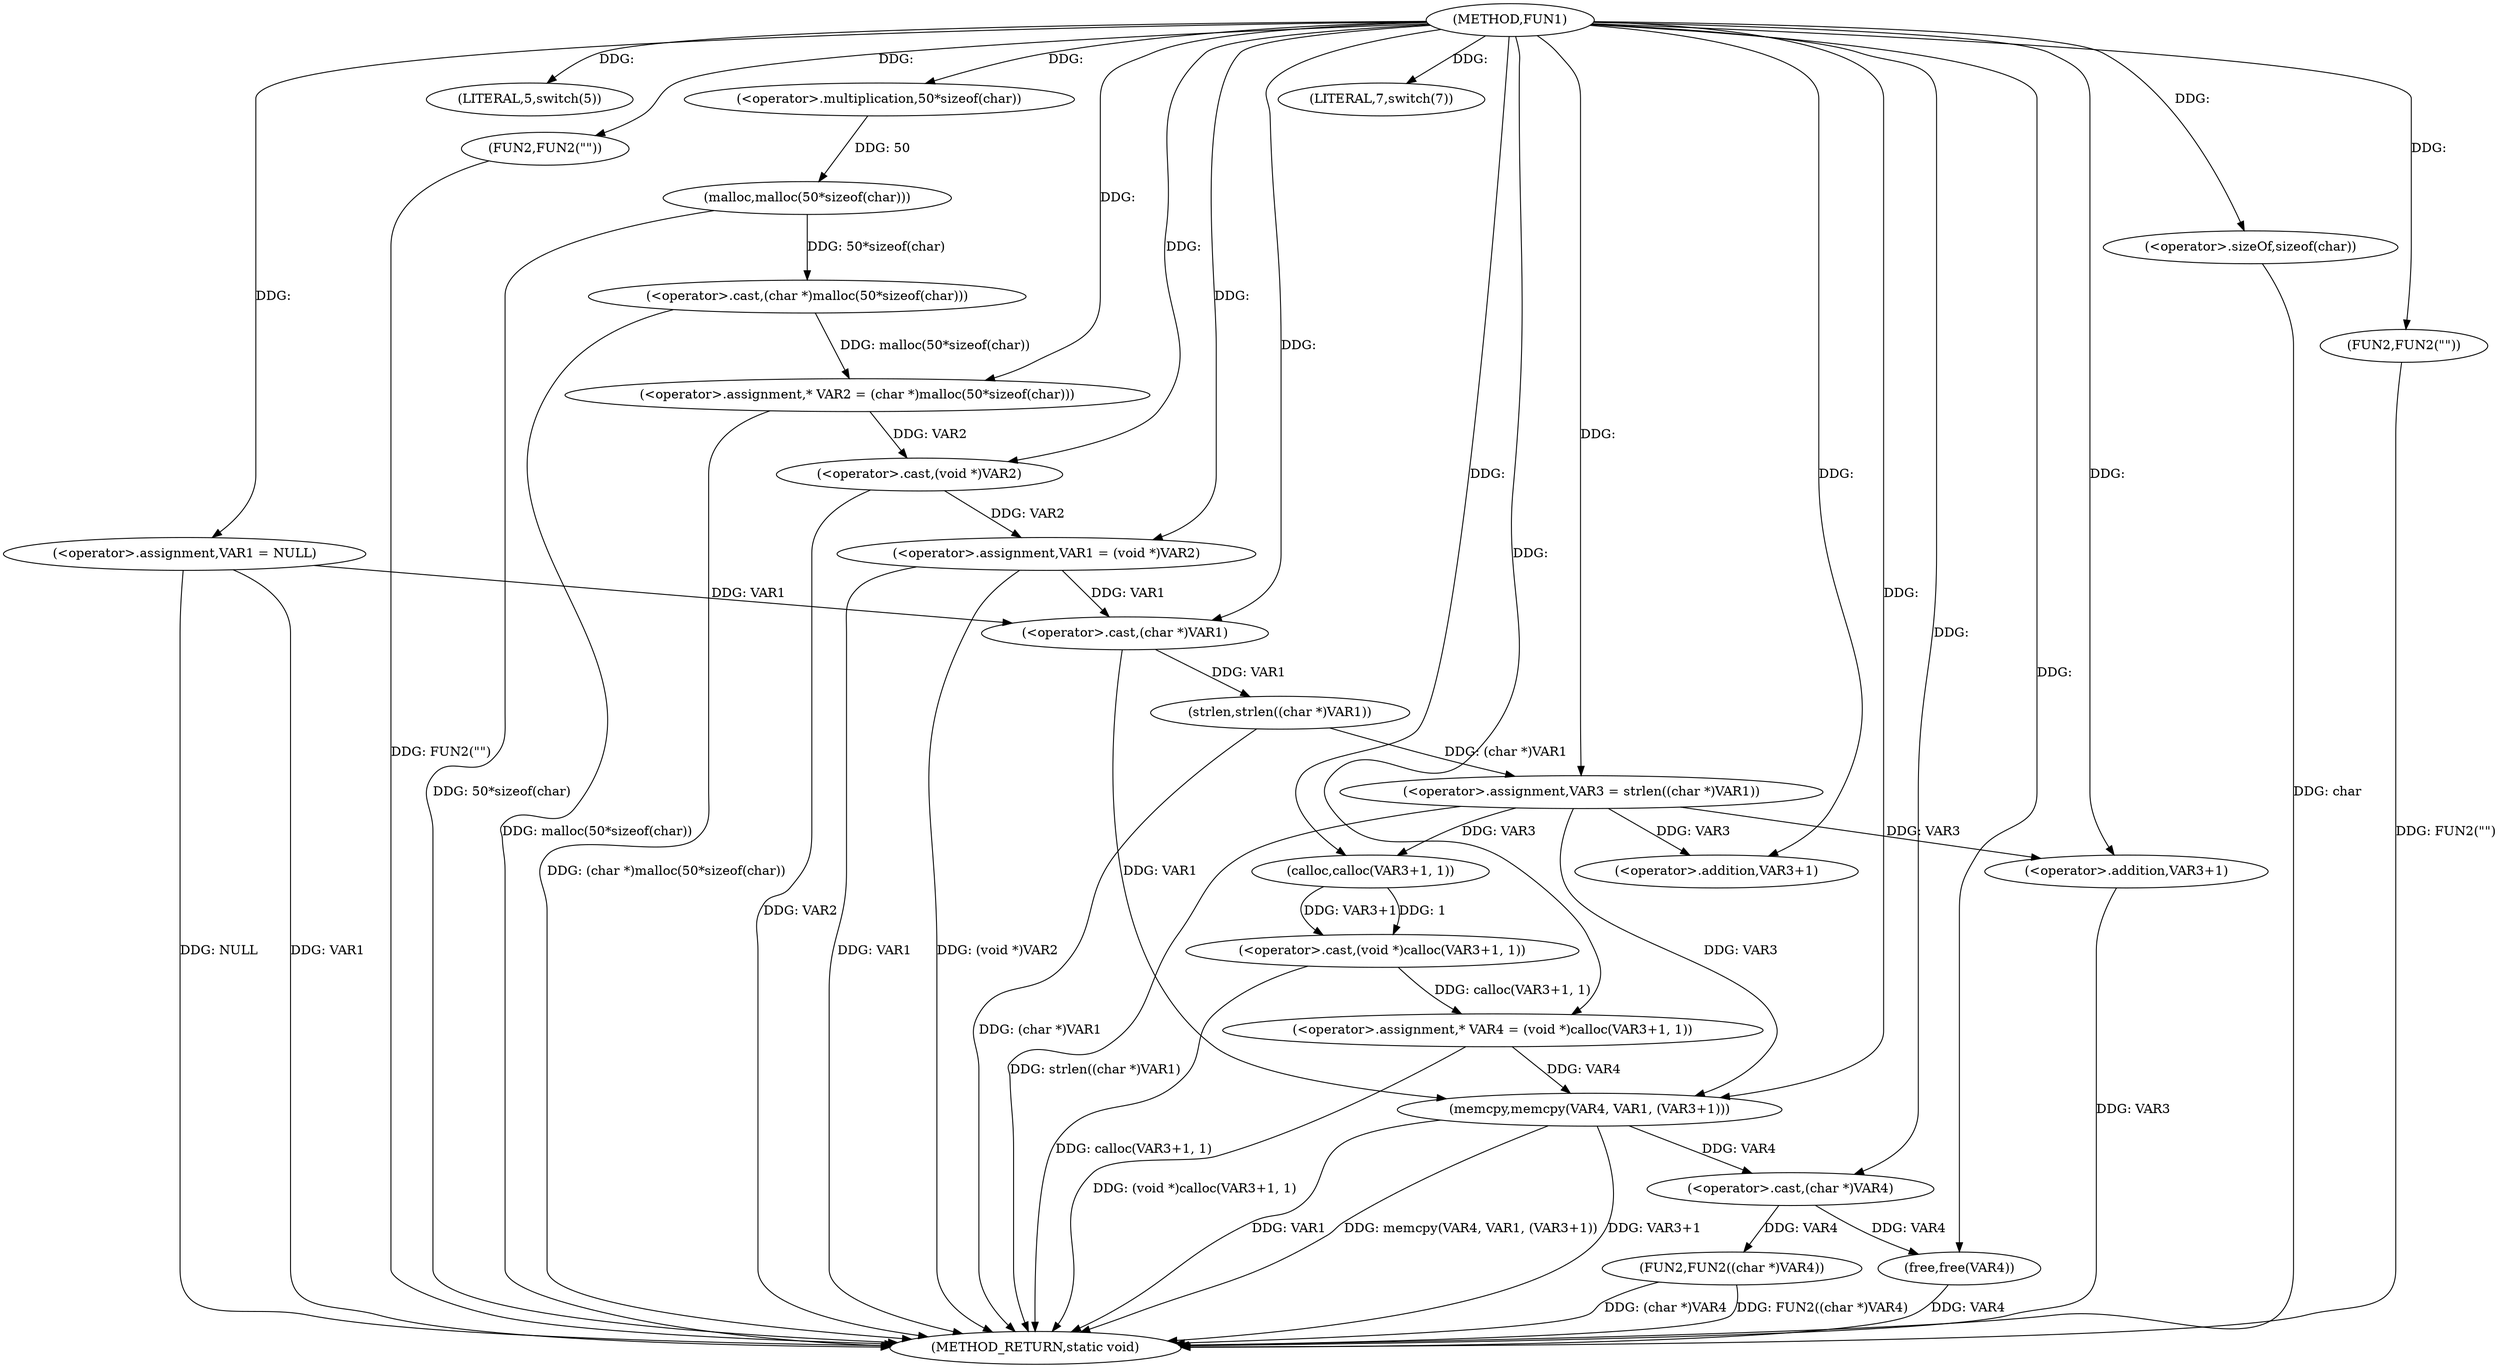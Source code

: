 digraph FUN1 {  
"1000100" [label = "(METHOD,FUN1)" ]
"1000170" [label = "(METHOD_RETURN,static void)" ]
"1000103" [label = "(<operator>.assignment,VAR1 = NULL)" ]
"1000107" [label = "(LITERAL,5,switch(5))" ]
"1000110" [label = "(FUN2,FUN2(\"\"))" ]
"1000116" [label = "(<operator>.assignment,* VAR2 = (char *)malloc(50*sizeof(char)))" ]
"1000118" [label = "(<operator>.cast,(char *)malloc(50*sizeof(char)))" ]
"1000120" [label = "(malloc,malloc(50*sizeof(char)))" ]
"1000121" [label = "(<operator>.multiplication,50*sizeof(char))" ]
"1000123" [label = "(<operator>.sizeOf,sizeof(char))" ]
"1000125" [label = "(<operator>.assignment,VAR1 = (void *)VAR2)" ]
"1000127" [label = "(<operator>.cast,(void *)VAR2)" ]
"1000132" [label = "(LITERAL,7,switch(7))" ]
"1000137" [label = "(<operator>.assignment,VAR3 = strlen((char *)VAR1))" ]
"1000139" [label = "(strlen,strlen((char *)VAR1))" ]
"1000140" [label = "(<operator>.cast,(char *)VAR1)" ]
"1000144" [label = "(<operator>.assignment,* VAR4 = (void *)calloc(VAR3+1, 1))" ]
"1000146" [label = "(<operator>.cast,(void *)calloc(VAR3+1, 1))" ]
"1000148" [label = "(calloc,calloc(VAR3+1, 1))" ]
"1000149" [label = "(<operator>.addition,VAR3+1)" ]
"1000153" [label = "(memcpy,memcpy(VAR4, VAR1, (VAR3+1)))" ]
"1000156" [label = "(<operator>.addition,VAR3+1)" ]
"1000159" [label = "(FUN2,FUN2((char *)VAR4))" ]
"1000160" [label = "(<operator>.cast,(char *)VAR4)" ]
"1000163" [label = "(free,free(VAR4))" ]
"1000167" [label = "(FUN2,FUN2(\"\"))" ]
  "1000159" -> "1000170"  [ label = "DDG: FUN2((char *)VAR4)"] 
  "1000156" -> "1000170"  [ label = "DDG: VAR3"] 
  "1000103" -> "1000170"  [ label = "DDG: VAR1"] 
  "1000103" -> "1000170"  [ label = "DDG: NULL"] 
  "1000159" -> "1000170"  [ label = "DDG: (char *)VAR4"] 
  "1000139" -> "1000170"  [ label = "DDG: (char *)VAR1"] 
  "1000120" -> "1000170"  [ label = "DDG: 50*sizeof(char)"] 
  "1000146" -> "1000170"  [ label = "DDG: calloc(VAR3+1, 1)"] 
  "1000116" -> "1000170"  [ label = "DDG: (char *)malloc(50*sizeof(char))"] 
  "1000153" -> "1000170"  [ label = "DDG: VAR3+1"] 
  "1000123" -> "1000170"  [ label = "DDG: char"] 
  "1000163" -> "1000170"  [ label = "DDG: VAR4"] 
  "1000125" -> "1000170"  [ label = "DDG: VAR1"] 
  "1000137" -> "1000170"  [ label = "DDG: strlen((char *)VAR1)"] 
  "1000127" -> "1000170"  [ label = "DDG: VAR2"] 
  "1000153" -> "1000170"  [ label = "DDG: VAR1"] 
  "1000167" -> "1000170"  [ label = "DDG: FUN2(\"\")"] 
  "1000125" -> "1000170"  [ label = "DDG: (void *)VAR2"] 
  "1000153" -> "1000170"  [ label = "DDG: memcpy(VAR4, VAR1, (VAR3+1))"] 
  "1000110" -> "1000170"  [ label = "DDG: FUN2(\"\")"] 
  "1000118" -> "1000170"  [ label = "DDG: malloc(50*sizeof(char))"] 
  "1000144" -> "1000170"  [ label = "DDG: (void *)calloc(VAR3+1, 1)"] 
  "1000100" -> "1000103"  [ label = "DDG: "] 
  "1000100" -> "1000107"  [ label = "DDG: "] 
  "1000100" -> "1000110"  [ label = "DDG: "] 
  "1000118" -> "1000116"  [ label = "DDG: malloc(50*sizeof(char))"] 
  "1000100" -> "1000116"  [ label = "DDG: "] 
  "1000120" -> "1000118"  [ label = "DDG: 50*sizeof(char)"] 
  "1000121" -> "1000120"  [ label = "DDG: 50"] 
  "1000100" -> "1000121"  [ label = "DDG: "] 
  "1000100" -> "1000123"  [ label = "DDG: "] 
  "1000127" -> "1000125"  [ label = "DDG: VAR2"] 
  "1000100" -> "1000125"  [ label = "DDG: "] 
  "1000116" -> "1000127"  [ label = "DDG: VAR2"] 
  "1000100" -> "1000127"  [ label = "DDG: "] 
  "1000100" -> "1000132"  [ label = "DDG: "] 
  "1000139" -> "1000137"  [ label = "DDG: (char *)VAR1"] 
  "1000100" -> "1000137"  [ label = "DDG: "] 
  "1000140" -> "1000139"  [ label = "DDG: VAR1"] 
  "1000125" -> "1000140"  [ label = "DDG: VAR1"] 
  "1000103" -> "1000140"  [ label = "DDG: VAR1"] 
  "1000100" -> "1000140"  [ label = "DDG: "] 
  "1000146" -> "1000144"  [ label = "DDG: calloc(VAR3+1, 1)"] 
  "1000100" -> "1000144"  [ label = "DDG: "] 
  "1000148" -> "1000146"  [ label = "DDG: VAR3+1"] 
  "1000148" -> "1000146"  [ label = "DDG: 1"] 
  "1000137" -> "1000148"  [ label = "DDG: VAR3"] 
  "1000100" -> "1000148"  [ label = "DDG: "] 
  "1000137" -> "1000149"  [ label = "DDG: VAR3"] 
  "1000100" -> "1000149"  [ label = "DDG: "] 
  "1000144" -> "1000153"  [ label = "DDG: VAR4"] 
  "1000100" -> "1000153"  [ label = "DDG: "] 
  "1000140" -> "1000153"  [ label = "DDG: VAR1"] 
  "1000137" -> "1000153"  [ label = "DDG: VAR3"] 
  "1000100" -> "1000156"  [ label = "DDG: "] 
  "1000137" -> "1000156"  [ label = "DDG: VAR3"] 
  "1000160" -> "1000159"  [ label = "DDG: VAR4"] 
  "1000153" -> "1000160"  [ label = "DDG: VAR4"] 
  "1000100" -> "1000160"  [ label = "DDG: "] 
  "1000160" -> "1000163"  [ label = "DDG: VAR4"] 
  "1000100" -> "1000163"  [ label = "DDG: "] 
  "1000100" -> "1000167"  [ label = "DDG: "] 
}
